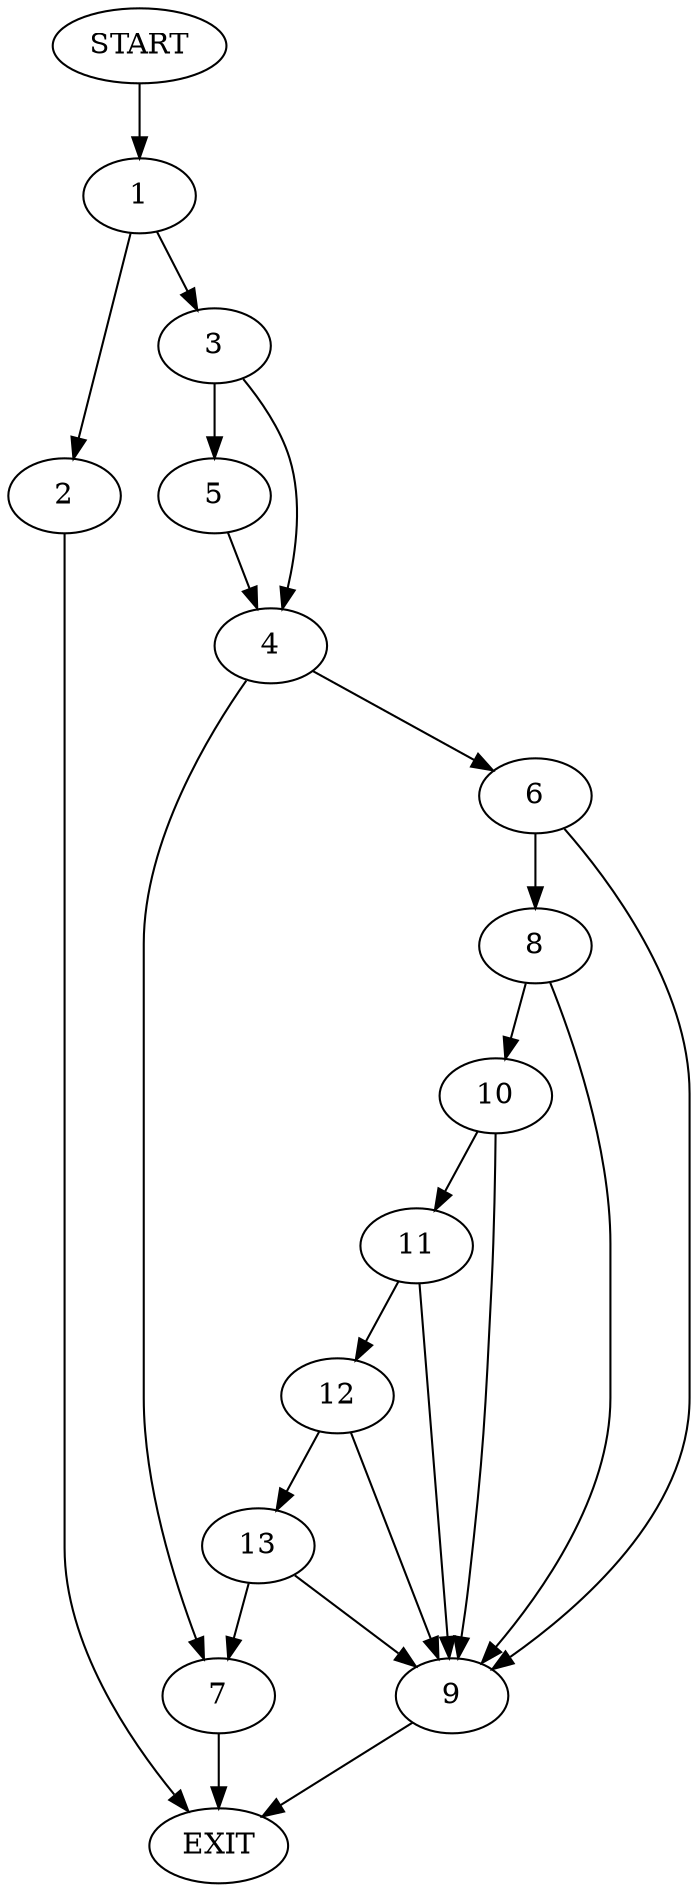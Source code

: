 digraph {
0 [label="START"]
14 [label="EXIT"]
0 -> 1
1 -> 2
1 -> 3
3 -> 4
3 -> 5
2 -> 14
5 -> 4
4 -> 6
4 -> 7
7 -> 14
6 -> 8
6 -> 9
8 -> 9
8 -> 10
9 -> 14
10 -> 9
10 -> 11
11 -> 9
11 -> 12
12 -> 13
12 -> 9
13 -> 9
13 -> 7
}
